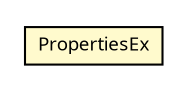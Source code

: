 #!/usr/local/bin/dot
#
# Class diagram 
# Generated by UMLGraph version R5_6 (http://www.umlgraph.org/)
#

digraph G {
	edge [fontname="Trebuchet MS",fontsize=10,labelfontname="Trebuchet MS",labelfontsize=10];
	node [fontname="Trebuchet MS",fontsize=10,shape=plaintext];
	nodesep=0.25;
	ranksep=0.5;
	// se.cambio.cds.util.PropertiesEx
	c276921 [label=<<table title="se.cambio.cds.util.PropertiesEx" border="0" cellborder="1" cellspacing="0" cellpadding="2" port="p" bgcolor="lemonChiffon" href="./PropertiesEx.html">
		<tr><td><table border="0" cellspacing="0" cellpadding="1">
<tr><td align="center" balign="center"><font face="Trebuchet MS"> PropertiesEx </font></td></tr>
		</table></td></tr>
		</table>>, URL="./PropertiesEx.html", fontname="Trebuchet MS", fontcolor="black", fontsize=9.0];
}

